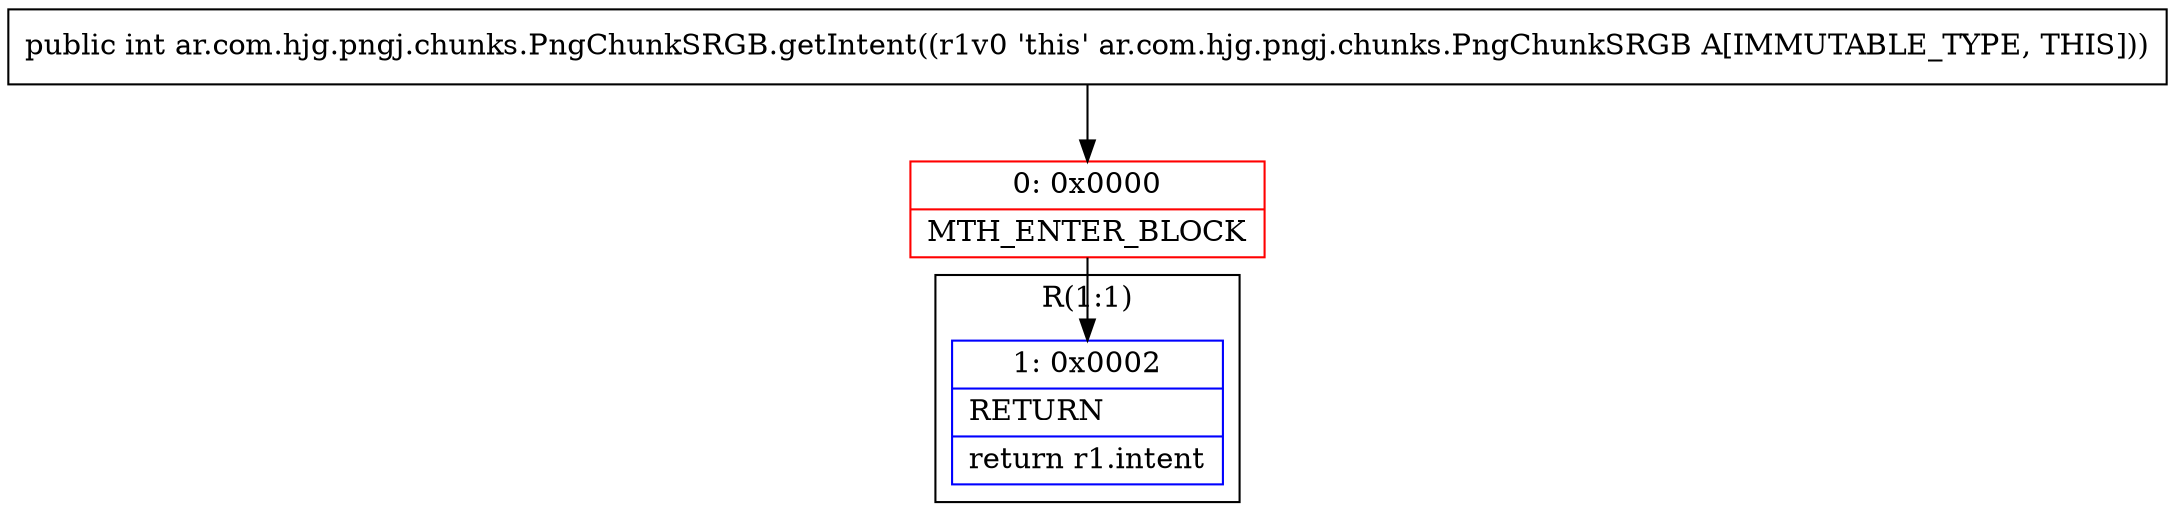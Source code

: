 digraph "CFG forar.com.hjg.pngj.chunks.PngChunkSRGB.getIntent()I" {
subgraph cluster_Region_1447771028 {
label = "R(1:1)";
node [shape=record,color=blue];
Node_1 [shape=record,label="{1\:\ 0x0002|RETURN\l|return r1.intent\l}"];
}
Node_0 [shape=record,color=red,label="{0\:\ 0x0000|MTH_ENTER_BLOCK\l}"];
MethodNode[shape=record,label="{public int ar.com.hjg.pngj.chunks.PngChunkSRGB.getIntent((r1v0 'this' ar.com.hjg.pngj.chunks.PngChunkSRGB A[IMMUTABLE_TYPE, THIS])) }"];
MethodNode -> Node_0;
Node_0 -> Node_1;
}

